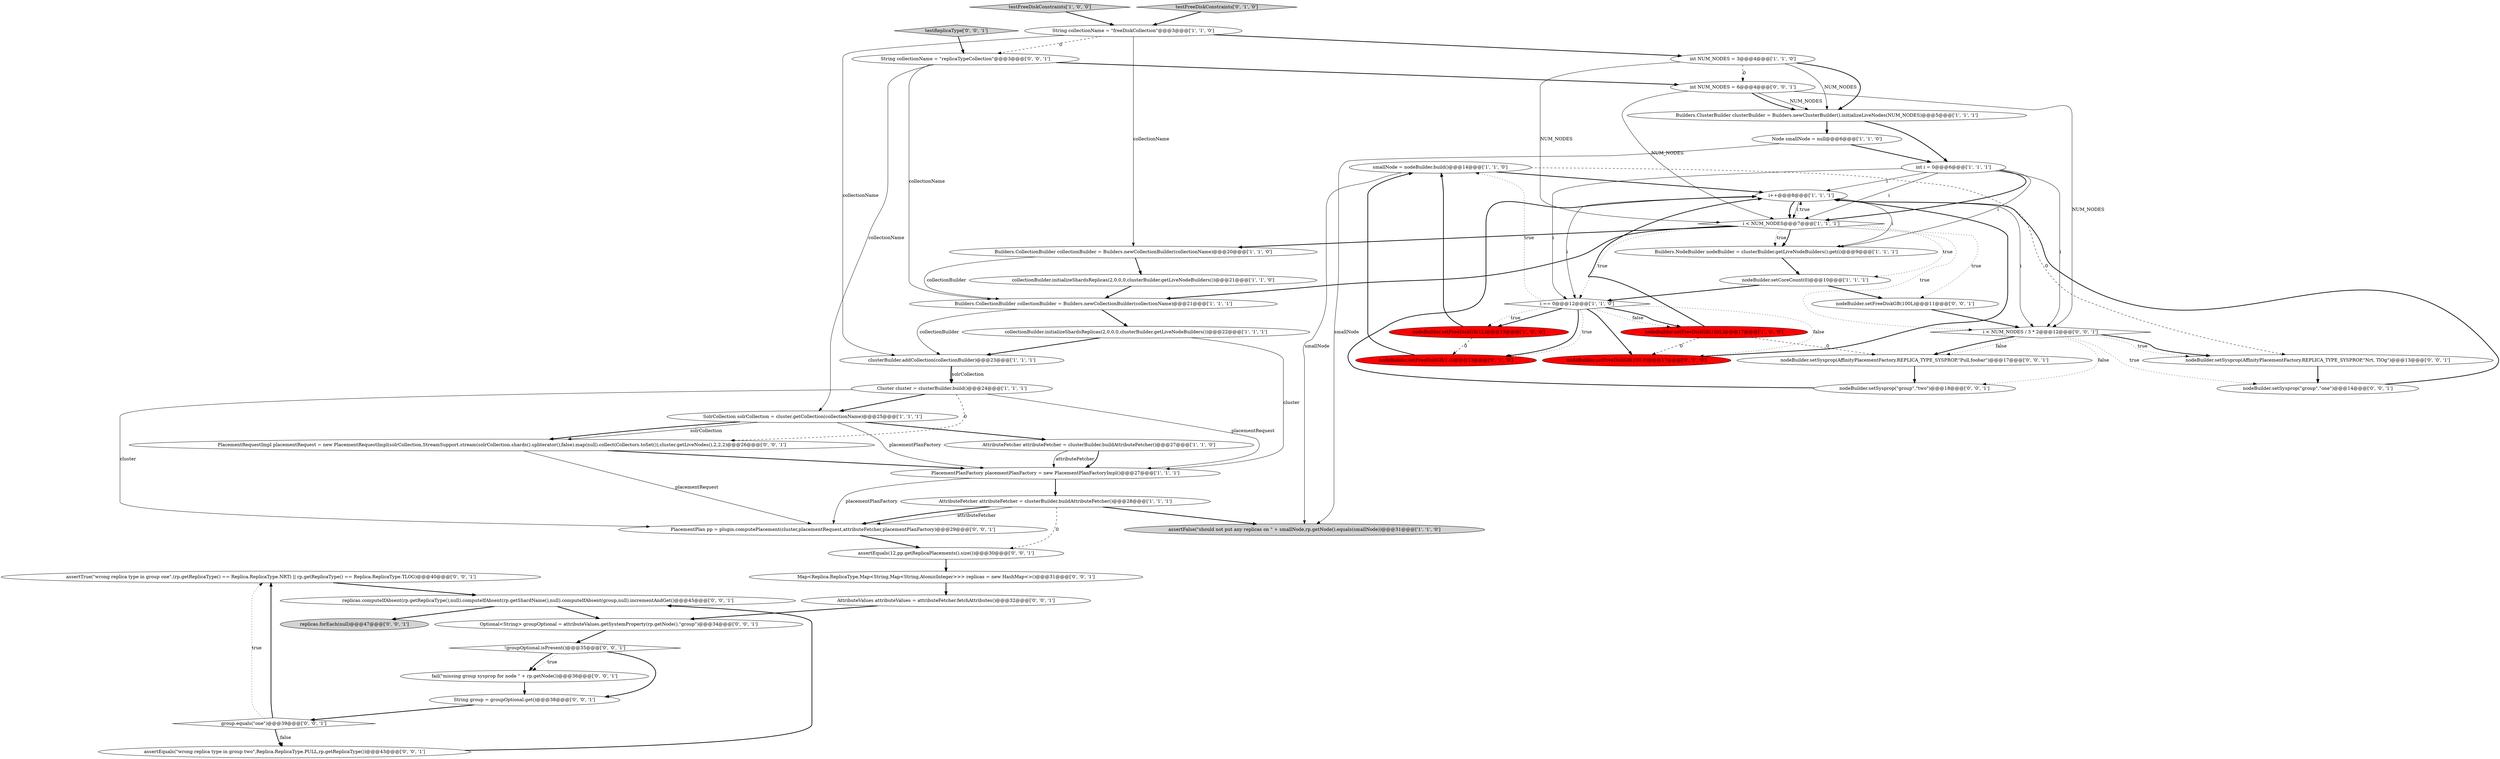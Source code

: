 digraph {
29 [style = filled, label = "assertTrue(\"wrong replica type in group one\",(rp.getReplicaType() == Replica.ReplicaType.NRT) || rp.getReplicaType() == Replica.ReplicaType.TLOG)@@@40@@@['0', '0', '1']", fillcolor = white, shape = ellipse image = "AAA0AAABBB3BBB"];
30 [style = filled, label = "PlacementPlan pp = plugin.computePlacement(cluster,placementRequest,attributeFetcher,placementPlanFactory)@@@29@@@['0', '0', '1']", fillcolor = white, shape = ellipse image = "AAA0AAABBB3BBB"];
37 [style = filled, label = "fail(\"missing group sysprop for node \" + rp.getNode())@@@36@@@['0', '0', '1']", fillcolor = white, shape = ellipse image = "AAA0AAABBB3BBB"];
9 [style = filled, label = "nodeBuilder.setFreeDiskGB(1L)@@@13@@@['1', '0', '0']", fillcolor = red, shape = ellipse image = "AAA1AAABBB1BBB"];
13 [style = filled, label = "smallNode = nodeBuilder.build()@@@14@@@['1', '1', '0']", fillcolor = white, shape = ellipse image = "AAA0AAABBB1BBB"];
50 [style = filled, label = "Map<Replica.ReplicaType,Map<String,Map<String,AtomicInteger>>> replicas = new HashMap<>()@@@31@@@['0', '0', '1']", fillcolor = white, shape = ellipse image = "AAA0AAABBB3BBB"];
28 [style = filled, label = "nodeBuilder.setFreeDiskGB(100L)@@@11@@@['0', '0', '1']", fillcolor = white, shape = ellipse image = "AAA0AAABBB3BBB"];
4 [style = filled, label = "AttributeFetcher attributeFetcher = clusterBuilder.buildAttributeFetcher()@@@28@@@['1', '1', '1']", fillcolor = white, shape = ellipse image = "AAA0AAABBB1BBB"];
18 [style = filled, label = "i++@@@8@@@['1', '1', '1']", fillcolor = white, shape = ellipse image = "AAA0AAABBB1BBB"];
41 [style = filled, label = "replicas.computeIfAbsent(rp.getReplicaType(),null).computeIfAbsent(rp.getShardName(),null).computeIfAbsent(group,null).incrementAndGet()@@@45@@@['0', '0', '1']", fillcolor = white, shape = ellipse image = "AAA0AAABBB3BBB"];
11 [style = filled, label = "i < NUM_NODES@@@7@@@['1', '1', '1']", fillcolor = white, shape = diamond image = "AAA0AAABBB1BBB"];
5 [style = filled, label = "nodeBuilder.setCoreCount(0)@@@10@@@['1', '1', '1']", fillcolor = white, shape = ellipse image = "AAA0AAABBB1BBB"];
1 [style = filled, label = "testFreeDiskConstraints['1', '0', '0']", fillcolor = lightgray, shape = diamond image = "AAA0AAABBB1BBB"];
46 [style = filled, label = "nodeBuilder.setSysprop(AffinityPlacementFactory.REPLICA_TYPE_SYSPROP,\"Pull,foobar\")@@@17@@@['0', '0', '1']", fillcolor = white, shape = ellipse image = "AAA0AAABBB3BBB"];
12 [style = filled, label = "Builders.NodeBuilder nodeBuilder = clusterBuilder.getLiveNodeBuilders().get(i)@@@9@@@['1', '1', '1']", fillcolor = white, shape = ellipse image = "AAA0AAABBB1BBB"];
22 [style = filled, label = "int i = 0@@@6@@@['1', '1', '1']", fillcolor = white, shape = ellipse image = "AAA0AAABBB1BBB"];
0 [style = filled, label = "Node smallNode = null@@@6@@@['1', '1', '0']", fillcolor = white, shape = ellipse image = "AAA0AAABBB1BBB"];
42 [style = filled, label = "testReplicaType['0', '0', '1']", fillcolor = lightgray, shape = diamond image = "AAA0AAABBB3BBB"];
35 [style = filled, label = "replicas.forEach(null)@@@47@@@['0', '0', '1']", fillcolor = lightgray, shape = ellipse image = "AAA0AAABBB3BBB"];
43 [style = filled, label = "assertEquals(\"wrong replica type in group two\",Replica.ReplicaType.PULL,rp.getReplicaType())@@@43@@@['0', '0', '1']", fillcolor = white, shape = ellipse image = "AAA0AAABBB3BBB"];
25 [style = filled, label = "nodeBuilder.setFreeDiskGB(1.0)@@@13@@@['0', '1', '0']", fillcolor = red, shape = ellipse image = "AAA1AAABBB2BBB"];
36 [style = filled, label = "Optional<String> groupOptional = attributeValues.getSystemProperty(rp.getNode(),\"group\")@@@34@@@['0', '0', '1']", fillcolor = white, shape = ellipse image = "AAA0AAABBB3BBB"];
3 [style = filled, label = "int NUM_NODES = 3@@@4@@@['1', '1', '0']", fillcolor = white, shape = ellipse image = "AAA0AAABBB1BBB"];
17 [style = filled, label = "String collectionName = \"freeDiskCollection\"@@@3@@@['1', '1', '0']", fillcolor = white, shape = ellipse image = "AAA0AAABBB1BBB"];
2 [style = filled, label = "AttributeFetcher attributeFetcher = clusterBuilder.buildAttributeFetcher()@@@27@@@['1', '1', '0']", fillcolor = white, shape = ellipse image = "AAA0AAABBB1BBB"];
16 [style = filled, label = "PlacementPlanFactory placementPlanFactory = new PlacementPlanFactoryImpl()@@@27@@@['1', '1', '1']", fillcolor = white, shape = ellipse image = "AAA0AAABBB1BBB"];
44 [style = filled, label = "nodeBuilder.setSysprop(AffinityPlacementFactory.REPLICA_TYPE_SYSPROP,\"Nrt, TlOg\")@@@13@@@['0', '0', '1']", fillcolor = white, shape = ellipse image = "AAA0AAABBB3BBB"];
32 [style = filled, label = "AttributeValues attributeValues = attributeFetcher.fetchAttributes()@@@32@@@['0', '0', '1']", fillcolor = white, shape = ellipse image = "AAA0AAABBB3BBB"];
47 [style = filled, label = "group.equals(\"one\")@@@39@@@['0', '0', '1']", fillcolor = white, shape = diamond image = "AAA0AAABBB3BBB"];
14 [style = filled, label = "Builders.CollectionBuilder collectionBuilder = Builders.newCollectionBuilder(collectionName)@@@20@@@['1', '1', '0']", fillcolor = white, shape = ellipse image = "AAA0AAABBB1BBB"];
49 [style = filled, label = "PlacementRequestImpl placementRequest = new PlacementRequestImpl(solrCollection,StreamSupport.stream(solrCollection.shards().spliterator(),false).map(null).collect(Collectors.toSet()),cluster.getLiveNodes(),2,2,2)@@@26@@@['0', '0', '1']", fillcolor = white, shape = ellipse image = "AAA0AAABBB3BBB"];
8 [style = filled, label = "Cluster cluster = clusterBuilder.build()@@@24@@@['1', '1', '1']", fillcolor = white, shape = ellipse image = "AAA0AAABBB1BBB"];
19 [style = filled, label = "assertFalse(\"should not put any replicas on \" + smallNode,rp.getNode().equals(smallNode))@@@31@@@['1', '1', '0']", fillcolor = lightgray, shape = ellipse image = "AAA0AAABBB1BBB"];
31 [style = filled, label = "int NUM_NODES = 6@@@4@@@['0', '0', '1']", fillcolor = white, shape = ellipse image = "AAA0AAABBB3BBB"];
40 [style = filled, label = "!groupOptional.isPresent()@@@35@@@['0', '0', '1']", fillcolor = white, shape = diamond image = "AAA0AAABBB3BBB"];
7 [style = filled, label = "nodeBuilder.setFreeDiskGB(100L)@@@17@@@['1', '0', '0']", fillcolor = red, shape = ellipse image = "AAA1AAABBB1BBB"];
6 [style = filled, label = "SolrCollection solrCollection = cluster.getCollection(collectionName)@@@25@@@['1', '1', '1']", fillcolor = white, shape = ellipse image = "AAA0AAABBB1BBB"];
24 [style = filled, label = "collectionBuilder.initializeShardsReplicas(2,0,0,0,clusterBuilder.getLiveNodeBuilders())@@@21@@@['1', '1', '0']", fillcolor = white, shape = ellipse image = "AAA0AAABBB1BBB"];
27 [style = filled, label = "nodeBuilder.setFreeDiskGB(100.0)@@@17@@@['0', '1', '0']", fillcolor = red, shape = ellipse image = "AAA1AAABBB2BBB"];
20 [style = filled, label = "clusterBuilder.addCollection(collectionBuilder)@@@23@@@['1', '1', '1']", fillcolor = white, shape = ellipse image = "AAA0AAABBB1BBB"];
21 [style = filled, label = "i == 0@@@12@@@['1', '1', '0']", fillcolor = white, shape = diamond image = "AAA0AAABBB1BBB"];
34 [style = filled, label = "String collectionName = \"replicaTypeCollection\"@@@3@@@['0', '0', '1']", fillcolor = white, shape = ellipse image = "AAA0AAABBB3BBB"];
39 [style = filled, label = "assertEquals(12,pp.getReplicaPlacements().size())@@@30@@@['0', '0', '1']", fillcolor = white, shape = ellipse image = "AAA0AAABBB3BBB"];
48 [style = filled, label = "i < NUM_NODES / 3 * 2@@@12@@@['0', '0', '1']", fillcolor = white, shape = diamond image = "AAA0AAABBB3BBB"];
15 [style = filled, label = "Builders.ClusterBuilder clusterBuilder = Builders.newClusterBuilder().initializeLiveNodes(NUM_NODES)@@@5@@@['1', '1', '1']", fillcolor = white, shape = ellipse image = "AAA0AAABBB1BBB"];
38 [style = filled, label = "nodeBuilder.setSysprop(\"group\",\"two\")@@@18@@@['0', '0', '1']", fillcolor = white, shape = ellipse image = "AAA0AAABBB3BBB"];
45 [style = filled, label = "nodeBuilder.setSysprop(\"group\",\"one\")@@@14@@@['0', '0', '1']", fillcolor = white, shape = ellipse image = "AAA0AAABBB3BBB"];
33 [style = filled, label = "String group = groupOptional.get()@@@38@@@['0', '0', '1']", fillcolor = white, shape = ellipse image = "AAA0AAABBB3BBB"];
26 [style = filled, label = "testFreeDiskConstraints['0', '1', '0']", fillcolor = lightgray, shape = diamond image = "AAA0AAABBB2BBB"];
23 [style = filled, label = "Builders.CollectionBuilder collectionBuilder = Builders.newCollectionBuilder(collectionName)@@@21@@@['1', '1', '1']", fillcolor = white, shape = ellipse image = "AAA0AAABBB1BBB"];
10 [style = filled, label = "collectionBuilder.initializeShardsReplicas(2,0,0,0,clusterBuilder.getLiveNodeBuilders())@@@22@@@['1', '1', '1']", fillcolor = white, shape = ellipse image = "AAA0AAABBB1BBB"];
50->32 [style = bold, label=""];
14->24 [style = bold, label=""];
49->16 [style = bold, label=""];
12->5 [style = bold, label=""];
11->14 [style = bold, label=""];
11->12 [style = dotted, label="true"];
48->44 [style = dotted, label="true"];
22->48 [style = solid, label="i"];
8->6 [style = bold, label=""];
4->39 [style = dashed, label="0"];
2->16 [style = solid, label="attributeFetcher"];
5->28 [style = bold, label=""];
40->37 [style = dotted, label="true"];
47->43 [style = dotted, label="false"];
18->48 [style = solid, label="i"];
0->19 [style = solid, label="smallNode"];
15->0 [style = bold, label=""];
11->28 [style = dotted, label="true"];
22->11 [style = solid, label="i"];
8->30 [style = solid, label="cluster"];
37->33 [style = bold, label=""];
22->21 [style = solid, label="i"];
49->30 [style = solid, label="placementRequest"];
40->37 [style = bold, label=""];
39->50 [style = bold, label=""];
48->46 [style = dotted, label="false"];
2->16 [style = bold, label=""];
46->38 [style = bold, label=""];
26->17 [style = bold, label=""];
23->20 [style = solid, label="collectionBuilder"];
3->31 [style = dashed, label="0"];
18->11 [style = bold, label=""];
4->19 [style = bold, label=""];
34->31 [style = bold, label=""];
6->49 [style = bold, label=""];
11->12 [style = bold, label=""];
47->43 [style = bold, label=""];
11->5 [style = dotted, label="true"];
48->44 [style = bold, label=""];
20->8 [style = solid, label="solrCollection"];
21->25 [style = bold, label=""];
22->18 [style = solid, label="i"];
21->7 [style = dotted, label="false"];
3->11 [style = solid, label="NUM_NODES"];
1->17 [style = bold, label=""];
16->30 [style = solid, label="placementPlanFactory"];
6->2 [style = bold, label=""];
13->44 [style = dashed, label="0"];
5->21 [style = bold, label=""];
20->8 [style = bold, label=""];
21->9 [style = bold, label=""];
38->18 [style = bold, label=""];
21->9 [style = dotted, label="true"];
33->47 [style = bold, label=""];
23->10 [style = bold, label=""];
21->7 [style = bold, label=""];
32->36 [style = bold, label=""];
6->49 [style = solid, label="solrCollection"];
21->13 [style = dotted, label="true"];
8->16 [style = solid, label="placementRequest"];
44->45 [style = bold, label=""];
10->16 [style = solid, label="cluster"];
22->11 [style = bold, label=""];
17->14 [style = solid, label="collectionName"];
13->18 [style = bold, label=""];
48->38 [style = dotted, label="false"];
27->18 [style = bold, label=""];
36->40 [style = bold, label=""];
4->30 [style = solid, label="attributeFetcher"];
21->27 [style = bold, label=""];
21->27 [style = dotted, label="false"];
13->19 [style = solid, label="smallNode"];
48->45 [style = dotted, label="true"];
15->22 [style = bold, label=""];
48->46 [style = bold, label=""];
21->25 [style = dotted, label="true"];
47->29 [style = bold, label=""];
40->33 [style = bold, label=""];
3->15 [style = solid, label="NUM_NODES"];
41->36 [style = bold, label=""];
14->23 [style = solid, label="collectionBuilder"];
31->15 [style = solid, label="NUM_NODES"];
7->46 [style = dashed, label="0"];
47->29 [style = dotted, label="true"];
34->6 [style = solid, label="collectionName"];
9->25 [style = dashed, label="0"];
18->11 [style = solid, label="i"];
17->3 [style = bold, label=""];
7->18 [style = bold, label=""];
43->41 [style = bold, label=""];
16->4 [style = bold, label=""];
6->16 [style = solid, label="placementPlanFactory"];
45->18 [style = bold, label=""];
17->20 [style = solid, label="collectionName"];
41->35 [style = bold, label=""];
24->23 [style = bold, label=""];
18->12 [style = solid, label="i"];
42->34 [style = bold, label=""];
10->20 [style = bold, label=""];
34->23 [style = solid, label="collectionName"];
17->34 [style = dashed, label="0"];
22->12 [style = solid, label="i"];
25->13 [style = bold, label=""];
29->41 [style = bold, label=""];
11->48 [style = dotted, label="true"];
3->15 [style = bold, label=""];
11->18 [style = dotted, label="true"];
31->48 [style = solid, label="NUM_NODES"];
31->15 [style = bold, label=""];
7->27 [style = dashed, label="0"];
4->30 [style = bold, label=""];
31->11 [style = solid, label="NUM_NODES"];
0->22 [style = bold, label=""];
18->21 [style = solid, label="i"];
28->48 [style = bold, label=""];
30->39 [style = bold, label=""];
11->21 [style = dotted, label="true"];
11->23 [style = bold, label=""];
8->49 [style = dashed, label="0"];
9->13 [style = bold, label=""];
}

